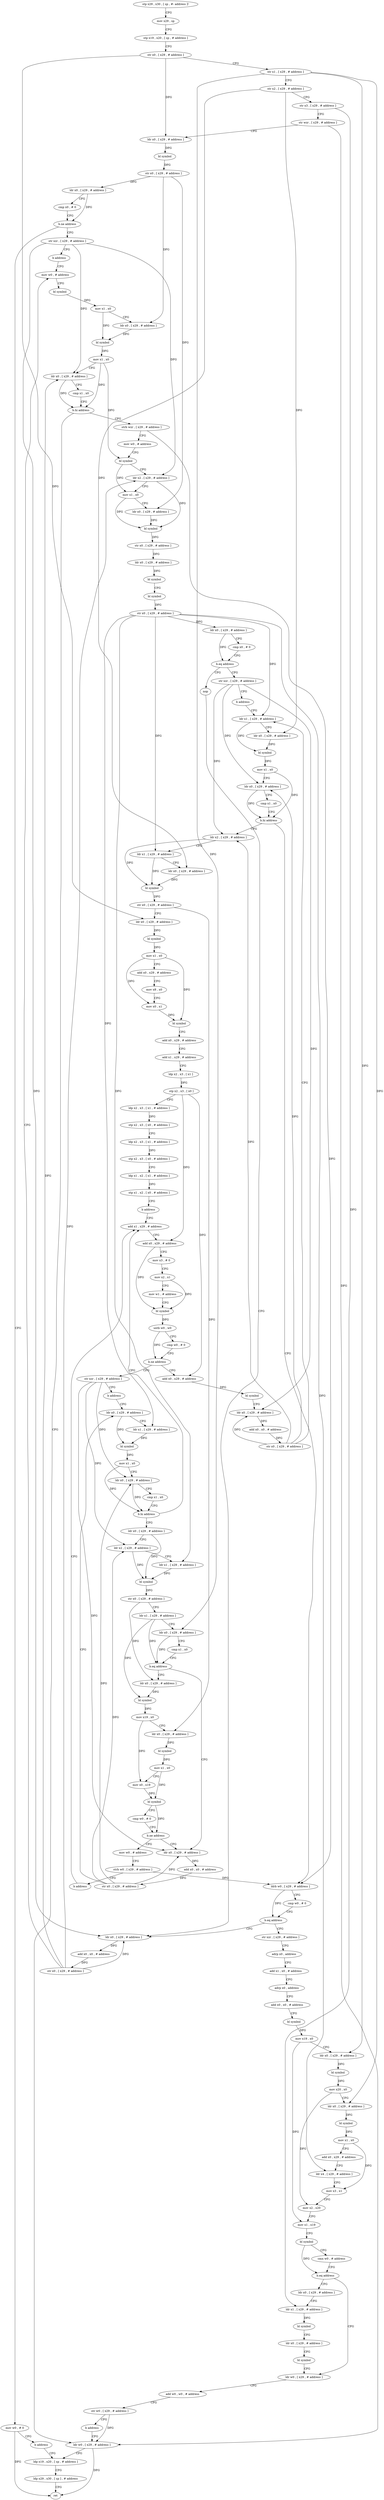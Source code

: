 digraph "func" {
"128668" [label = "stp x29 , x30 , [ sp , #- address ]!" ]
"128672" [label = "mov x29 , sp" ]
"128676" [label = "stp x19 , x20 , [ sp , # address ]" ]
"128680" [label = "str x0 , [ x29 , # address ]" ]
"128684" [label = "str x1 , [ x29 , # address ]" ]
"128688" [label = "str x2 , [ x29 , # address ]" ]
"128692" [label = "str x3 , [ x29 , # address ]" ]
"128696" [label = "str wzr , [ x29 , # address ]" ]
"128700" [label = "ldr x0 , [ x29 , # address ]" ]
"128704" [label = "bl symbol" ]
"128708" [label = "str x0 , [ x29 , # address ]" ]
"128712" [label = "ldr x0 , [ x29 , # address ]" ]
"128716" [label = "cmp x0 , # 0" ]
"128720" [label = "b.ne address" ]
"128732" [label = "str xzr , [ x29 , # address ]" ]
"128724" [label = "mov w0 , # 0" ]
"128736" [label = "b address" ]
"129268" [label = "mov w0 , # address" ]
"128728" [label = "b address" ]
"129308" [label = "ldp x19 , x20 , [ sp , # address ]" ]
"129272" [label = "bl symbol" ]
"129276" [label = "mov x1 , x0" ]
"129280" [label = "ldr x0 , [ x29 , # address ]" ]
"129284" [label = "bl symbol" ]
"129288" [label = "mov x1 , x0" ]
"129292" [label = "ldr x0 , [ x29 , # address ]" ]
"129296" [label = "cmp x1 , x0" ]
"129300" [label = "b.hi address" ]
"128740" [label = "strb wzr , [ x29 , # address ]" ]
"129304" [label = "ldr w0 , [ x29 , # address ]" ]
"129312" [label = "ldp x29 , x30 , [ sp ] , # address" ]
"129316" [label = "ret" ]
"128744" [label = "mov w0 , # address" ]
"128748" [label = "bl symbol" ]
"128752" [label = "ldr x2 , [ x29 , # address ]" ]
"128756" [label = "mov x1 , x0" ]
"128760" [label = "ldr x0 , [ x29 , # address ]" ]
"128764" [label = "bl symbol" ]
"128768" [label = "str x0 , [ x29 , # address ]" ]
"128772" [label = "ldr x0 , [ x29 , # address ]" ]
"128776" [label = "bl symbol" ]
"128780" [label = "bl symbol" ]
"128784" [label = "str x0 , [ x29 , # address ]" ]
"128788" [label = "ldr x0 , [ x29 , # address ]" ]
"128792" [label = "cmp x0 , # 0" ]
"128796" [label = "b.eq address" ]
"129252" [label = "nop" ]
"128800" [label = "str xzr , [ x29 , # address ]" ]
"129256" [label = "ldr x0 , [ x29 , # address ]" ]
"128804" [label = "b address" ]
"129092" [label = "ldr x1 , [ x29 , # address ]" ]
"129096" [label = "ldr x0 , [ x29 , # address ]" ]
"129100" [label = "bl symbol" ]
"129104" [label = "mov x1 , x0" ]
"129108" [label = "ldr x0 , [ x29 , # address ]" ]
"129112" [label = "cmp x1 , x0" ]
"129116" [label = "b.hi address" ]
"128808" [label = "ldr x2 , [ x29 , # address ]" ]
"129120" [label = "ldrb w0 , [ x29 , # address ]" ]
"128812" [label = "ldr x1 , [ x29 , # address ]" ]
"128816" [label = "ldr x0 , [ x29 , # address ]" ]
"128820" [label = "bl symbol" ]
"128824" [label = "str x0 , [ x29 , # address ]" ]
"128828" [label = "ldr x0 , [ x29 , # address ]" ]
"128832" [label = "bl symbol" ]
"128836" [label = "mov x1 , x0" ]
"128840" [label = "add x0 , x29 , # address" ]
"128844" [label = "mov x8 , x0" ]
"128848" [label = "mov x0 , x1" ]
"128852" [label = "bl symbol" ]
"128856" [label = "add x0 , x29 , # address" ]
"128860" [label = "add x1 , x29 , # address" ]
"128864" [label = "ldp x2 , x3 , [ x1 ]" ]
"128868" [label = "stp x2 , x3 , [ x0 ]" ]
"128872" [label = "ldp x2 , x3 , [ x1 , # address ]" ]
"128876" [label = "stp x2 , x3 , [ x0 , # address ]" ]
"128880" [label = "ldp x2 , x3 , [ x1 , # address ]" ]
"128884" [label = "stp x2 , x3 , [ x0 , # address ]" ]
"128888" [label = "ldp x1 , x2 , [ x1 , # address ]" ]
"128892" [label = "stp x1 , x2 , [ x0 , # address ]" ]
"128896" [label = "b address" ]
"129036" [label = "add x1 , x29 , # address" ]
"129124" [label = "cmp w0 , # 0" ]
"129128" [label = "b.eq address" ]
"129132" [label = "str xzr , [ x29 , # address ]" ]
"129040" [label = "add x0 , x29 , # address" ]
"129044" [label = "mov x3 , # 0" ]
"129048" [label = "mov x2 , x1" ]
"129052" [label = "mov w1 , # address" ]
"129056" [label = "bl symbol" ]
"129060" [label = "uxtb w0 , w0" ]
"129064" [label = "cmp w0 , # 0" ]
"129068" [label = "b.ne address" ]
"128900" [label = "str xzr , [ x29 , # address ]" ]
"129072" [label = "add x0 , x29 , # address" ]
"129260" [label = "add x0 , x0 , # address" ]
"129264" [label = "str x0 , [ x29 , # address ]" ]
"129136" [label = "adrp x0 , address" ]
"129140" [label = "add x1 , x0 , # address" ]
"129144" [label = "adrp x0 , address" ]
"129148" [label = "add x0 , x0 , # address" ]
"129152" [label = "bl symbol" ]
"129156" [label = "mov x19 , x0" ]
"129160" [label = "ldr x0 , [ x29 , # address ]" ]
"129164" [label = "bl symbol" ]
"129168" [label = "mov x20 , x0" ]
"129172" [label = "ldr x0 , [ x29 , # address ]" ]
"129176" [label = "bl symbol" ]
"129180" [label = "mov x1 , x0" ]
"129184" [label = "add x0 , x29 , # address" ]
"129188" [label = "ldr x4 , [ x29 , # address ]" ]
"129192" [label = "mov x3 , x1" ]
"129196" [label = "mov x2 , x20" ]
"129200" [label = "mov x1 , x19" ]
"129204" [label = "bl symbol" ]
"129208" [label = "cmn w0 , # address" ]
"129212" [label = "b.eq address" ]
"129236" [label = "ldr w0 , [ x29 , # address ]" ]
"129216" [label = "ldr x0 , [ x29 , # address ]" ]
"128904" [label = "b address" ]
"129008" [label = "ldr x0 , [ x29 , # address ]" ]
"129076" [label = "bl symbol" ]
"129080" [label = "ldr x0 , [ x29 , # address ]" ]
"129084" [label = "add x0 , x0 , # address" ]
"129088" [label = "str x0 , [ x29 , # address ]" ]
"129240" [label = "add w0 , w0 , # address" ]
"129244" [label = "str w0 , [ x29 , # address ]" ]
"129248" [label = "b address" ]
"129220" [label = "ldr x1 , [ x29 , # address ]" ]
"129224" [label = "bl symbol" ]
"129228" [label = "ldr x0 , [ x29 , # address ]" ]
"129232" [label = "bl symbol" ]
"129012" [label = "ldr x1 , [ x29 , # address ]" ]
"129016" [label = "bl symbol" ]
"129020" [label = "mov x1 , x0" ]
"129024" [label = "ldr x0 , [ x29 , # address ]" ]
"129028" [label = "cmp x1 , x0" ]
"129032" [label = "b.hi address" ]
"128908" [label = "ldr x0 , [ x29 , # address ]" ]
"128912" [label = "ldr x2 , [ x29 , # address ]" ]
"128916" [label = "ldr x1 , [ x29 , # address ]" ]
"128920" [label = "bl symbol" ]
"128924" [label = "str x0 , [ x29 , # address ]" ]
"128928" [label = "ldr x1 , [ x29 , # address ]" ]
"128932" [label = "ldr x0 , [ x29 , # address ]" ]
"128936" [label = "cmp x1 , x0" ]
"128940" [label = "b.eq address" ]
"128996" [label = "ldr x0 , [ x29 , # address ]" ]
"128944" [label = "ldr x0 , [ x29 , # address ]" ]
"129000" [label = "add x0 , x0 , # address" ]
"129004" [label = "str x0 , [ x29 , # address ]" ]
"128948" [label = "bl symbol" ]
"128952" [label = "mov x19 , x0" ]
"128956" [label = "ldr x0 , [ x29 , # address ]" ]
"128960" [label = "bl symbol" ]
"128964" [label = "mov x1 , x0" ]
"128968" [label = "mov x0 , x19" ]
"128972" [label = "bl symbol" ]
"128976" [label = "cmp w0 , # 0" ]
"128980" [label = "b.ne address" ]
"128984" [label = "mov w0 , # address" ]
"128988" [label = "strb w0 , [ x29 , # address ]" ]
"128992" [label = "b address" ]
"128668" -> "128672" [ label = "CFG" ]
"128672" -> "128676" [ label = "CFG" ]
"128676" -> "128680" [ label = "CFG" ]
"128680" -> "128684" [ label = "CFG" ]
"128680" -> "128700" [ label = "DFG" ]
"128680" -> "128828" [ label = "DFG" ]
"128684" -> "128688" [ label = "CFG" ]
"128684" -> "129160" [ label = "DFG" ]
"128684" -> "129172" [ label = "DFG" ]
"128684" -> "128932" [ label = "DFG" ]
"128688" -> "128692" [ label = "CFG" ]
"128688" -> "129096" [ label = "DFG" ]
"128688" -> "128816" [ label = "DFG" ]
"128692" -> "128696" [ label = "CFG" ]
"128692" -> "129220" [ label = "DFG" ]
"128696" -> "128700" [ label = "CFG" ]
"128696" -> "129304" [ label = "DFG" ]
"128700" -> "128704" [ label = "DFG" ]
"128704" -> "128708" [ label = "DFG" ]
"128708" -> "128712" [ label = "DFG" ]
"128708" -> "129280" [ label = "DFG" ]
"128708" -> "128760" [ label = "DFG" ]
"128712" -> "128716" [ label = "CFG" ]
"128712" -> "128720" [ label = "DFG" ]
"128716" -> "128720" [ label = "CFG" ]
"128720" -> "128732" [ label = "CFG" ]
"128720" -> "128724" [ label = "CFG" ]
"128732" -> "128736" [ label = "CFG" ]
"128732" -> "129292" [ label = "DFG" ]
"128732" -> "128752" [ label = "DFG" ]
"128732" -> "129256" [ label = "DFG" ]
"128724" -> "128728" [ label = "CFG" ]
"128724" -> "129316" [ label = "DFG" ]
"128736" -> "129268" [ label = "CFG" ]
"129268" -> "129272" [ label = "CFG" ]
"128728" -> "129308" [ label = "CFG" ]
"129308" -> "129312" [ label = "CFG" ]
"129272" -> "129276" [ label = "DFG" ]
"129276" -> "129280" [ label = "CFG" ]
"129276" -> "129284" [ label = "DFG" ]
"129280" -> "129284" [ label = "DFG" ]
"129284" -> "129288" [ label = "DFG" ]
"129288" -> "129292" [ label = "CFG" ]
"129288" -> "129300" [ label = "DFG" ]
"129288" -> "128748" [ label = "DFG" ]
"129292" -> "129296" [ label = "CFG" ]
"129292" -> "129300" [ label = "DFG" ]
"129296" -> "129300" [ label = "CFG" ]
"129300" -> "128740" [ label = "CFG" ]
"129300" -> "129304" [ label = "CFG" ]
"128740" -> "128744" [ label = "CFG" ]
"128740" -> "129120" [ label = "DFG" ]
"129304" -> "129308" [ label = "CFG" ]
"129304" -> "129316" [ label = "DFG" ]
"129312" -> "129316" [ label = "CFG" ]
"128744" -> "128748" [ label = "CFG" ]
"128748" -> "128752" [ label = "CFG" ]
"128748" -> "128756" [ label = "DFG" ]
"128752" -> "128756" [ label = "CFG" ]
"128752" -> "128764" [ label = "DFG" ]
"128756" -> "128760" [ label = "CFG" ]
"128756" -> "128764" [ label = "DFG" ]
"128760" -> "128764" [ label = "DFG" ]
"128764" -> "128768" [ label = "DFG" ]
"128768" -> "128772" [ label = "DFG" ]
"128772" -> "128776" [ label = "DFG" ]
"128776" -> "128780" [ label = "CFG" ]
"128780" -> "128784" [ label = "DFG" ]
"128784" -> "128788" [ label = "DFG" ]
"128784" -> "129092" [ label = "DFG" ]
"128784" -> "128812" [ label = "DFG" ]
"128784" -> "129188" [ label = "DFG" ]
"128784" -> "129012" [ label = "DFG" ]
"128784" -> "128916" [ label = "DFG" ]
"128788" -> "128792" [ label = "CFG" ]
"128788" -> "128796" [ label = "DFG" ]
"128792" -> "128796" [ label = "CFG" ]
"128796" -> "129252" [ label = "CFG" ]
"128796" -> "128800" [ label = "CFG" ]
"129252" -> "129256" [ label = "CFG" ]
"128800" -> "128804" [ label = "CFG" ]
"128800" -> "129108" [ label = "DFG" ]
"128800" -> "128808" [ label = "DFG" ]
"128800" -> "129080" [ label = "DFG" ]
"129256" -> "129260" [ label = "DFG" ]
"128804" -> "129092" [ label = "CFG" ]
"129092" -> "129096" [ label = "CFG" ]
"129092" -> "129100" [ label = "DFG" ]
"129096" -> "129100" [ label = "DFG" ]
"129100" -> "129104" [ label = "DFG" ]
"129104" -> "129108" [ label = "CFG" ]
"129104" -> "129116" [ label = "DFG" ]
"129108" -> "129112" [ label = "CFG" ]
"129108" -> "129116" [ label = "DFG" ]
"129112" -> "129116" [ label = "CFG" ]
"129116" -> "128808" [ label = "CFG" ]
"129116" -> "129120" [ label = "CFG" ]
"128808" -> "128812" [ label = "CFG" ]
"128808" -> "128820" [ label = "DFG" ]
"129120" -> "129124" [ label = "CFG" ]
"129120" -> "129128" [ label = "DFG" ]
"128812" -> "128816" [ label = "CFG" ]
"128812" -> "128820" [ label = "DFG" ]
"128816" -> "128820" [ label = "DFG" ]
"128820" -> "128824" [ label = "DFG" ]
"128824" -> "128828" [ label = "CFG" ]
"128824" -> "128956" [ label = "DFG" ]
"128828" -> "128832" [ label = "DFG" ]
"128832" -> "128836" [ label = "DFG" ]
"128836" -> "128840" [ label = "CFG" ]
"128836" -> "128848" [ label = "DFG" ]
"128836" -> "128852" [ label = "DFG" ]
"128840" -> "128844" [ label = "CFG" ]
"128844" -> "128848" [ label = "CFG" ]
"128848" -> "128852" [ label = "DFG" ]
"128852" -> "128856" [ label = "CFG" ]
"128856" -> "128860" [ label = "CFG" ]
"128860" -> "128864" [ label = "CFG" ]
"128864" -> "128868" [ label = "DFG" ]
"128868" -> "128872" [ label = "CFG" ]
"128868" -> "129040" [ label = "DFG" ]
"128868" -> "129072" [ label = "DFG" ]
"128872" -> "128876" [ label = "DFG" ]
"128876" -> "128880" [ label = "CFG" ]
"128880" -> "128884" [ label = "DFG" ]
"128884" -> "128888" [ label = "CFG" ]
"128888" -> "128892" [ label = "DFG" ]
"128892" -> "128896" [ label = "CFG" ]
"128896" -> "129036" [ label = "CFG" ]
"129036" -> "129040" [ label = "CFG" ]
"129124" -> "129128" [ label = "CFG" ]
"129128" -> "129256" [ label = "CFG" ]
"129128" -> "129132" [ label = "CFG" ]
"129132" -> "129136" [ label = "CFG" ]
"129040" -> "129044" [ label = "CFG" ]
"129040" -> "129056" [ label = "DFG" ]
"129044" -> "129048" [ label = "CFG" ]
"129048" -> "129052" [ label = "CFG" ]
"129048" -> "129056" [ label = "DFG" ]
"129052" -> "129056" [ label = "CFG" ]
"129056" -> "129060" [ label = "DFG" ]
"129060" -> "129064" [ label = "CFG" ]
"129060" -> "129068" [ label = "DFG" ]
"129064" -> "129068" [ label = "CFG" ]
"129068" -> "128900" [ label = "CFG" ]
"129068" -> "129072" [ label = "CFG" ]
"128900" -> "128904" [ label = "CFG" ]
"128900" -> "129024" [ label = "DFG" ]
"128900" -> "128912" [ label = "DFG" ]
"128900" -> "128996" [ label = "DFG" ]
"129072" -> "129076" [ label = "DFG" ]
"129260" -> "129264" [ label = "DFG" ]
"129264" -> "129268" [ label = "CFG" ]
"129264" -> "129292" [ label = "DFG" ]
"129264" -> "128752" [ label = "DFG" ]
"129264" -> "129256" [ label = "DFG" ]
"129136" -> "129140" [ label = "CFG" ]
"129140" -> "129144" [ label = "CFG" ]
"129144" -> "129148" [ label = "CFG" ]
"129148" -> "129152" [ label = "CFG" ]
"129152" -> "129156" [ label = "DFG" ]
"129156" -> "129160" [ label = "CFG" ]
"129156" -> "129200" [ label = "DFG" ]
"129160" -> "129164" [ label = "DFG" ]
"129164" -> "129168" [ label = "DFG" ]
"129168" -> "129172" [ label = "CFG" ]
"129168" -> "129196" [ label = "DFG" ]
"129172" -> "129176" [ label = "DFG" ]
"129176" -> "129180" [ label = "DFG" ]
"129180" -> "129184" [ label = "CFG" ]
"129180" -> "129192" [ label = "DFG" ]
"129184" -> "129188" [ label = "CFG" ]
"129188" -> "129192" [ label = "CFG" ]
"129192" -> "129196" [ label = "CFG" ]
"129196" -> "129200" [ label = "CFG" ]
"129200" -> "129204" [ label = "CFG" ]
"129204" -> "129208" [ label = "CFG" ]
"129204" -> "129212" [ label = "DFG" ]
"129208" -> "129212" [ label = "CFG" ]
"129212" -> "129236" [ label = "CFG" ]
"129212" -> "129216" [ label = "CFG" ]
"129236" -> "129240" [ label = "CFG" ]
"129216" -> "129220" [ label = "CFG" ]
"128904" -> "129008" [ label = "CFG" ]
"129008" -> "129012" [ label = "CFG" ]
"129008" -> "129016" [ label = "DFG" ]
"129076" -> "129080" [ label = "CFG" ]
"129080" -> "129084" [ label = "DFG" ]
"129084" -> "129088" [ label = "DFG" ]
"129088" -> "129092" [ label = "CFG" ]
"129088" -> "129108" [ label = "DFG" ]
"129088" -> "128808" [ label = "DFG" ]
"129088" -> "129080" [ label = "DFG" ]
"129240" -> "129244" [ label = "CFG" ]
"129244" -> "129248" [ label = "CFG" ]
"129244" -> "129304" [ label = "DFG" ]
"129248" -> "129304" [ label = "CFG" ]
"129220" -> "129224" [ label = "DFG" ]
"129224" -> "129228" [ label = "CFG" ]
"129228" -> "129232" [ label = "CFG" ]
"129232" -> "129236" [ label = "CFG" ]
"129012" -> "129016" [ label = "DFG" ]
"129016" -> "129020" [ label = "DFG" ]
"129020" -> "129024" [ label = "CFG" ]
"129020" -> "129032" [ label = "DFG" ]
"129024" -> "129028" [ label = "CFG" ]
"129024" -> "129032" [ label = "DFG" ]
"129028" -> "129032" [ label = "CFG" ]
"129032" -> "128908" [ label = "CFG" ]
"129032" -> "129036" [ label = "CFG" ]
"128908" -> "128912" [ label = "CFG" ]
"128908" -> "128920" [ label = "DFG" ]
"128912" -> "128916" [ label = "CFG" ]
"128912" -> "128920" [ label = "DFG" ]
"128916" -> "128920" [ label = "DFG" ]
"128920" -> "128924" [ label = "DFG" ]
"128924" -> "128928" [ label = "CFG" ]
"128924" -> "128944" [ label = "DFG" ]
"128928" -> "128932" [ label = "CFG" ]
"128928" -> "128940" [ label = "DFG" ]
"128928" -> "128948" [ label = "DFG" ]
"128932" -> "128936" [ label = "CFG" ]
"128932" -> "128940" [ label = "DFG" ]
"128936" -> "128940" [ label = "CFG" ]
"128940" -> "128996" [ label = "CFG" ]
"128940" -> "128944" [ label = "CFG" ]
"128996" -> "129000" [ label = "DFG" ]
"128944" -> "128948" [ label = "DFG" ]
"129000" -> "129004" [ label = "DFG" ]
"129004" -> "129008" [ label = "CFG" ]
"129004" -> "129024" [ label = "DFG" ]
"129004" -> "128912" [ label = "DFG" ]
"129004" -> "128996" [ label = "DFG" ]
"128948" -> "128952" [ label = "DFG" ]
"128952" -> "128956" [ label = "CFG" ]
"128952" -> "128968" [ label = "DFG" ]
"128956" -> "128960" [ label = "DFG" ]
"128960" -> "128964" [ label = "DFG" ]
"128964" -> "128968" [ label = "CFG" ]
"128964" -> "128972" [ label = "DFG" ]
"128968" -> "128972" [ label = "DFG" ]
"128972" -> "128976" [ label = "CFG" ]
"128972" -> "128980" [ label = "DFG" ]
"128976" -> "128980" [ label = "CFG" ]
"128980" -> "128996" [ label = "CFG" ]
"128980" -> "128984" [ label = "CFG" ]
"128984" -> "128988" [ label = "CFG" ]
"128988" -> "128992" [ label = "CFG" ]
"128988" -> "129120" [ label = "DFG" ]
"128992" -> "129036" [ label = "CFG" ]
}

